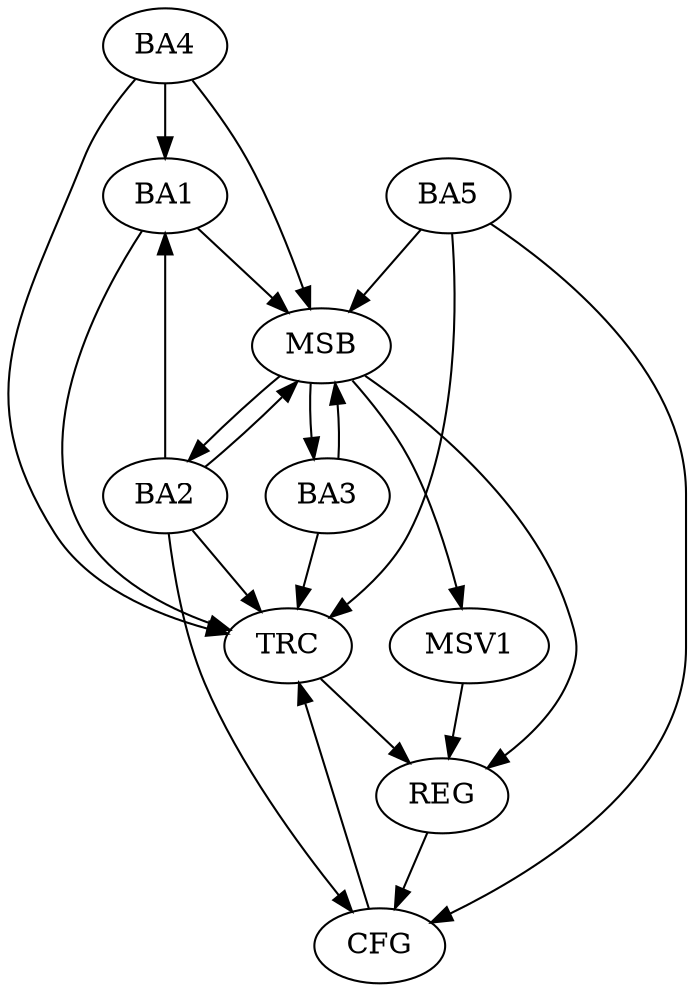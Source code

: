 strict digraph G {
  BA1 [ label="BA1" ];
  BA2 [ label="BA2" ];
  BA3 [ label="BA3" ];
  BA4 [ label="BA4" ];
  BA5 [ label="BA5" ];
  REG [ label="REG" ];
  MSB [ label="MSB" ];
  CFG [ label="CFG" ];
  TRC [ label="TRC" ];
  MSV1 [ label="MSV1" ];
  BA1 -> MSB;
  MSB -> BA2;
  MSB -> REG;
  BA2 -> MSB;
  BA3 -> MSB;
  BA4 -> MSB;
  MSB -> BA3;
  BA5 -> MSB;
  BA5 -> CFG;
  BA2 -> CFG;
  REG -> CFG;
  BA1 -> TRC;
  BA2 -> TRC;
  BA3 -> TRC;
  BA4 -> TRC;
  BA5 -> TRC;
  CFG -> TRC;
  TRC -> REG;
  BA2 -> BA1;
  BA4 -> BA1;
  MSB -> MSV1;
  MSV1 -> REG;
}
